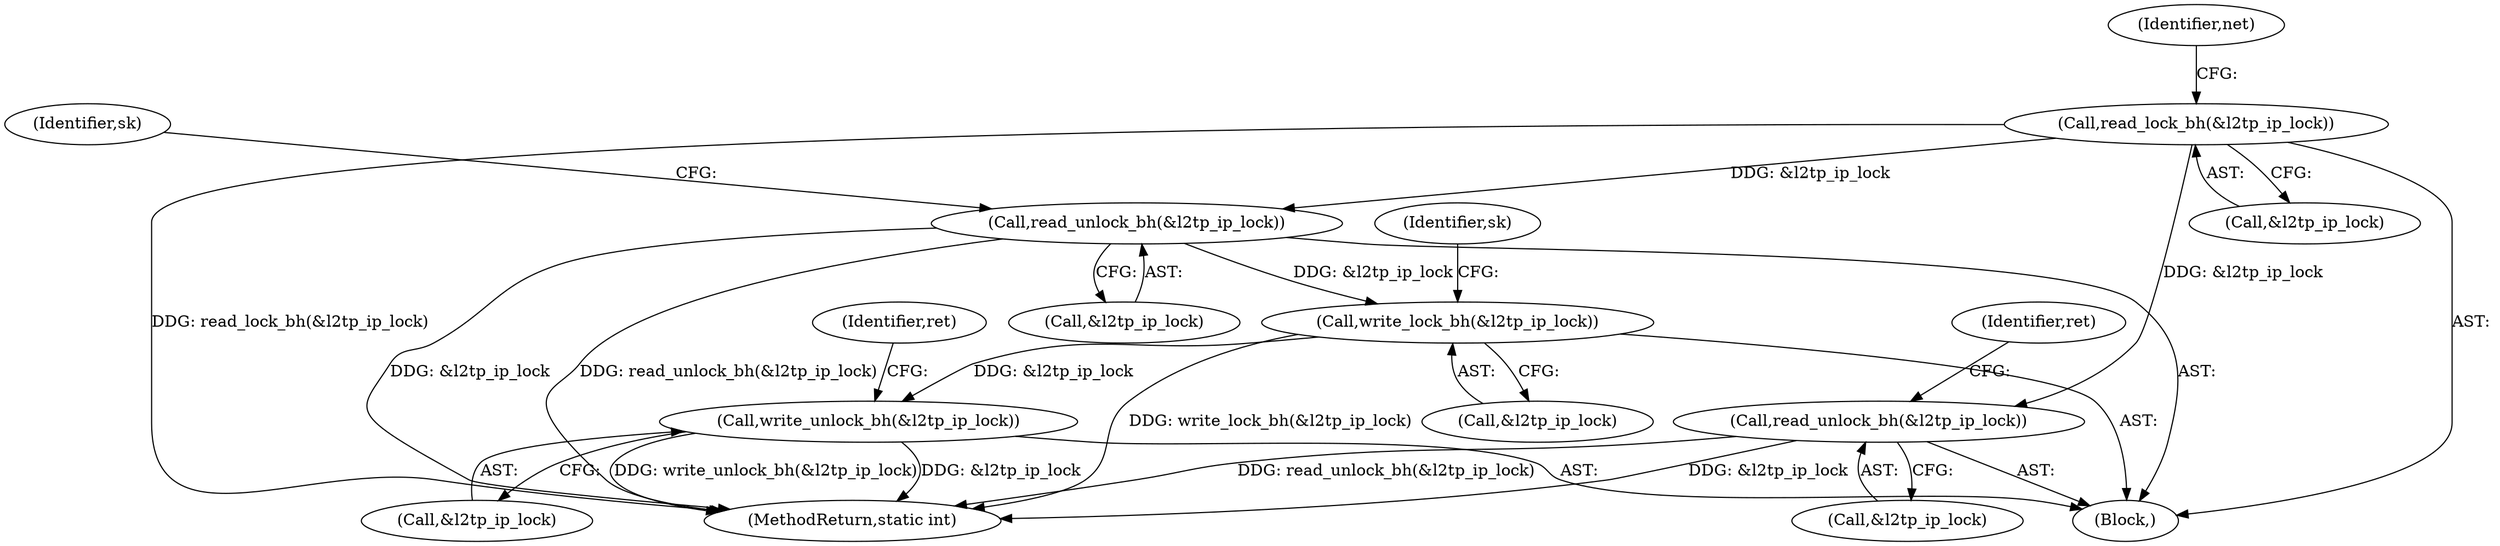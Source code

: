digraph "0_linux_32c231164b762dddefa13af5a0101032c70b50ef@API" {
"1000145" [label="(Call,read_lock_bh(&l2tp_ip_lock))"];
"1000163" [label="(Call,read_unlock_bh(&l2tp_ip_lock))"];
"1000260" [label="(Call,write_lock_bh(&l2tp_ip_lock))"];
"1000269" [label="(Call,write_unlock_bh(&l2tp_ip_lock))"];
"1000284" [label="(Call,read_unlock_bh(&l2tp_ip_lock))"];
"1000150" [label="(Identifier,net)"];
"1000284" [label="(Call,read_unlock_bh(&l2tp_ip_lock))"];
"1000288" [label="(Identifier,ret)"];
"1000261" [label="(Call,&l2tp_ip_lock)"];
"1000260" [label="(Call,write_lock_bh(&l2tp_ip_lock))"];
"1000289" [label="(MethodReturn,static int)"];
"1000145" [label="(Call,read_lock_bh(&l2tp_ip_lock))"];
"1000264" [label="(Identifier,sk)"];
"1000269" [label="(Call,write_unlock_bh(&l2tp_ip_lock))"];
"1000146" [label="(Call,&l2tp_ip_lock)"];
"1000167" [label="(Identifier,sk)"];
"1000273" [label="(Identifier,ret)"];
"1000105" [label="(Block,)"];
"1000285" [label="(Call,&l2tp_ip_lock)"];
"1000270" [label="(Call,&l2tp_ip_lock)"];
"1000164" [label="(Call,&l2tp_ip_lock)"];
"1000163" [label="(Call,read_unlock_bh(&l2tp_ip_lock))"];
"1000145" -> "1000105"  [label="AST: "];
"1000145" -> "1000146"  [label="CFG: "];
"1000146" -> "1000145"  [label="AST: "];
"1000150" -> "1000145"  [label="CFG: "];
"1000145" -> "1000289"  [label="DDG: read_lock_bh(&l2tp_ip_lock)"];
"1000145" -> "1000163"  [label="DDG: &l2tp_ip_lock"];
"1000145" -> "1000284"  [label="DDG: &l2tp_ip_lock"];
"1000163" -> "1000105"  [label="AST: "];
"1000163" -> "1000164"  [label="CFG: "];
"1000164" -> "1000163"  [label="AST: "];
"1000167" -> "1000163"  [label="CFG: "];
"1000163" -> "1000289"  [label="DDG: &l2tp_ip_lock"];
"1000163" -> "1000289"  [label="DDG: read_unlock_bh(&l2tp_ip_lock)"];
"1000163" -> "1000260"  [label="DDG: &l2tp_ip_lock"];
"1000260" -> "1000105"  [label="AST: "];
"1000260" -> "1000261"  [label="CFG: "];
"1000261" -> "1000260"  [label="AST: "];
"1000264" -> "1000260"  [label="CFG: "];
"1000260" -> "1000289"  [label="DDG: write_lock_bh(&l2tp_ip_lock)"];
"1000260" -> "1000269"  [label="DDG: &l2tp_ip_lock"];
"1000269" -> "1000105"  [label="AST: "];
"1000269" -> "1000270"  [label="CFG: "];
"1000270" -> "1000269"  [label="AST: "];
"1000273" -> "1000269"  [label="CFG: "];
"1000269" -> "1000289"  [label="DDG: write_unlock_bh(&l2tp_ip_lock)"];
"1000269" -> "1000289"  [label="DDG: &l2tp_ip_lock"];
"1000284" -> "1000105"  [label="AST: "];
"1000284" -> "1000285"  [label="CFG: "];
"1000285" -> "1000284"  [label="AST: "];
"1000288" -> "1000284"  [label="CFG: "];
"1000284" -> "1000289"  [label="DDG: &l2tp_ip_lock"];
"1000284" -> "1000289"  [label="DDG: read_unlock_bh(&l2tp_ip_lock)"];
}
